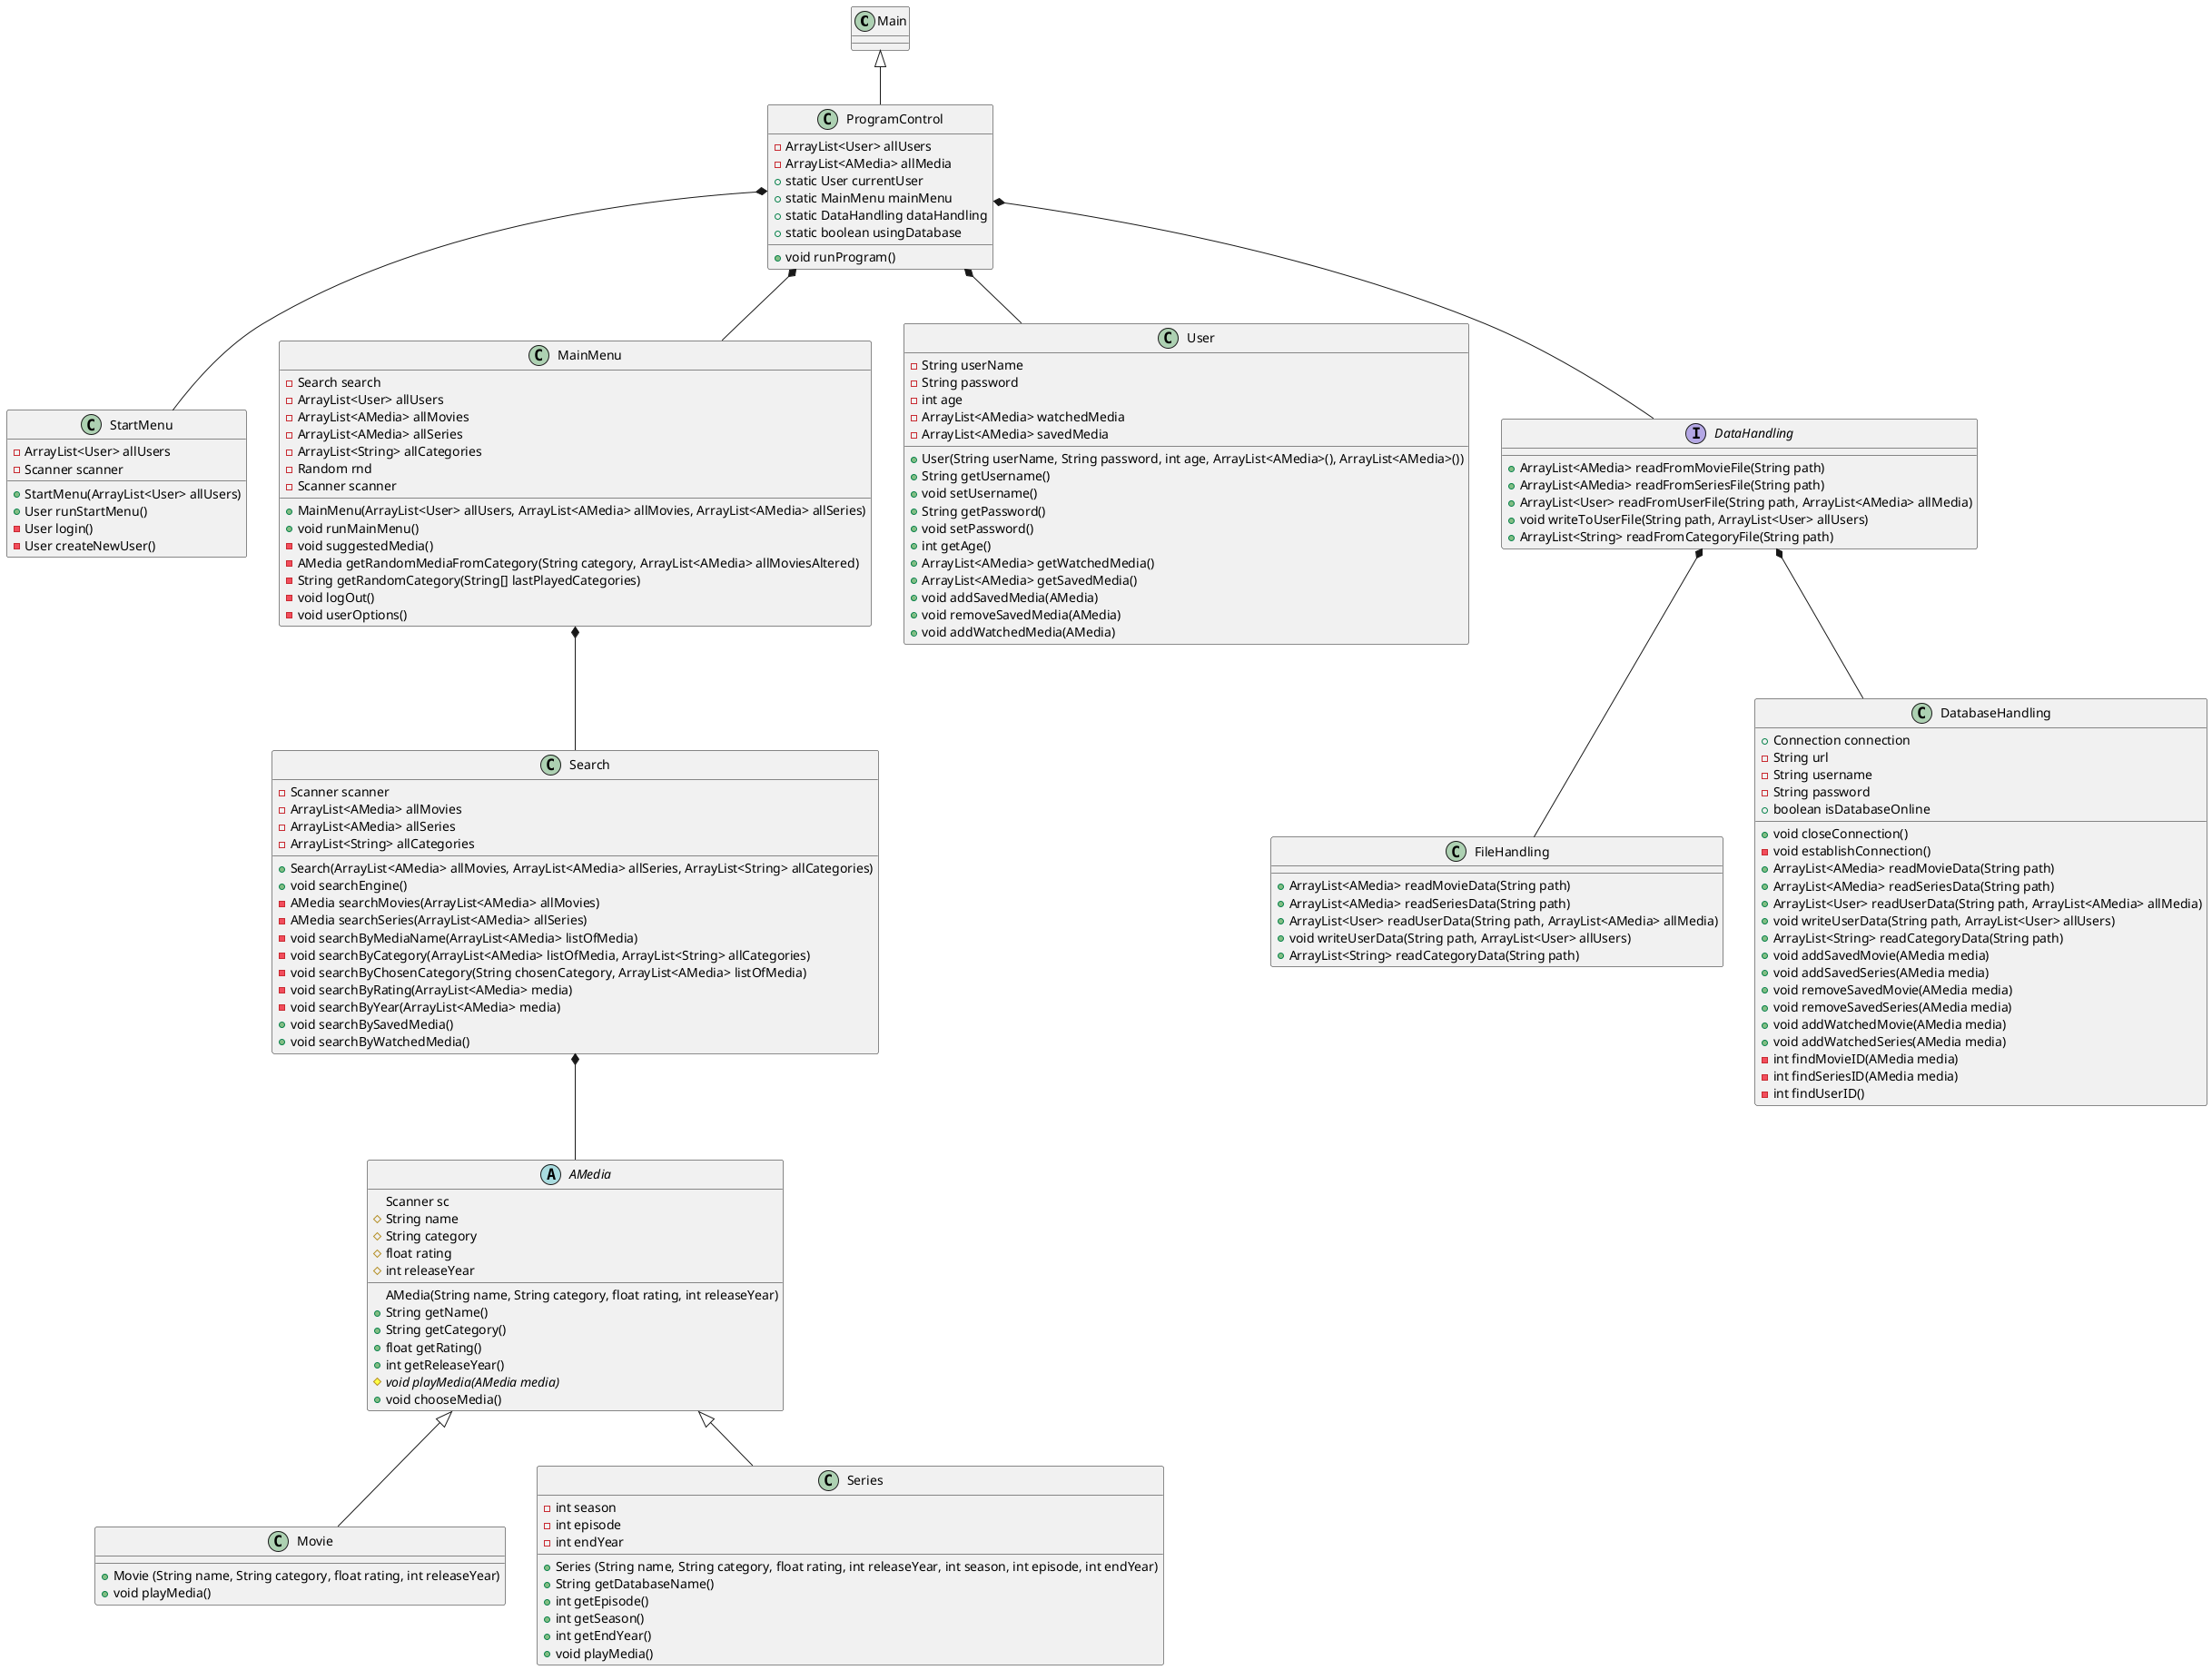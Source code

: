 @startuml
class Main
Main <|-- ProgramControl
ProgramControl *-- StartMenu
ProgramControl *-- MainMenu
ProgramControl *-- User
ProgramControl *-- DataHandling
DataHandling *-- FileHandling
DataHandling *-- DatabaseHandling
MainMenu *-- Search
Search *-- AMedia
AMedia <|-- Movie
AMedia <|-- Series

interface DataHandling{
+ ArrayList<AMedia> readFromMovieFile(String path)
+ ArrayList<AMedia> readFromSeriesFile(String path)
+ ArrayList<User> readFromUserFile(String path, ArrayList<AMedia> allMedia)
+ void writeToUserFile(String path, ArrayList<User> allUsers)
+ ArrayList<String> readFromCategoryFile(String path)
}

class DatabaseHandling{
+ Connection connection
- String url
- String username
- String password
+ boolean isDatabaseOnline

+ void closeConnection()
- void establishConnection()
+ ArrayList<AMedia> readMovieData(String path)
+ ArrayList<AMedia> readSeriesData(String path)
+ ArrayList<User> readUserData(String path, ArrayList<AMedia> allMedia)
+ void writeUserData(String path, ArrayList<User> allUsers)
+ ArrayList<String> readCategoryData(String path)
+ void addSavedMovie(AMedia media)
+ void addSavedSeries(AMedia media)
+ void removeSavedMovie(AMedia media)
+ void removeSavedSeries(AMedia media)
+ void addWatchedMovie(AMedia media)
+ void addWatchedSeries(AMedia media)
- int findMovieID(AMedia media)
- int findSeriesID(AMedia media)
- int findUserID()
}
class Search{
- Scanner scanner
- ArrayList<AMedia> allMovies
- ArrayList<AMedia> allSeries
- ArrayList<String> allCategories
+ Search(ArrayList<AMedia> allMovies, ArrayList<AMedia> allSeries, ArrayList<String> allCategories)
+ void searchEngine()
- AMedia searchMovies(ArrayList<AMedia> allMovies)
- AMedia searchSeries(ArrayList<AMedia> allSeries)
- void searchByMediaName(ArrayList<AMedia> listOfMedia)
- void searchByCategory(ArrayList<AMedia> listOfMedia, ArrayList<String> allCategories)
- void searchByChosenCategory(String chosenCategory, ArrayList<AMedia> listOfMedia)
- void searchByRating(ArrayList<AMedia> media)
- void searchByYear(ArrayList<AMedia> media)
+ void searchBySavedMedia()
+ void searchByWatchedMedia()
}
class ProgramControl{
- ArrayList<User> allUsers
- ArrayList<AMedia> allMedia
+ static User currentUser
+ static MainMenu mainMenu
+ static DataHandling dataHandling
+ static boolean usingDatabase
+ void runProgram()
}

class StartMenu{
- ArrayList<User> allUsers
- Scanner scanner
+ StartMenu(ArrayList<User> allUsers)
+ User runStartMenu()
- User login()
- User createNewUser()
}

class MainMenu{
- Search search
- ArrayList<User> allUsers
- ArrayList<AMedia> allMovies
- ArrayList<AMedia> allSeries
- ArrayList<String> allCategories
- Random rnd
- Scanner scanner
+ MainMenu(ArrayList<User> allUsers, ArrayList<AMedia> allMovies, ArrayList<AMedia> allSeries)
+ void runMainMenu()
- void suggestedMedia()
- AMedia getRandomMediaFromCategory(String category, ArrayList<AMedia> allMoviesAltered)
- String getRandomCategory(String[] lastPlayedCategories)
- void logOut()
- void userOptions()
}

abstract class AMedia{
  Scanner sc
# String name
# String category
# float rating
# int releaseYear
  AMedia(String name, String category, float rating, int releaseYear)
+ String getName()
+ String getCategory()
+ float getRating()
+ int getReleaseYear()
# {abstract} void playMedia(AMedia media)
+ void chooseMedia()
}

class Movie{
+ Movie (String name, String category, float rating, int releaseYear)
+ void playMedia()
}

class Series{
- int season
- int episode
- int endYear
+ Series (String name, String category, float rating, int releaseYear, int season, int episode, int endYear)
+ String getDatabaseName()
+ int getEpisode()
+ int getSeason()
+ int getEndYear()
+ void playMedia()
}

class User{
- String userName
- String password
- int age
- ArrayList<AMedia> watchedMedia
- ArrayList<AMedia> savedMedia
+ User(String userName, String password, int age, ArrayList<AMedia>(), ArrayList<AMedia>())
+ String getUsername()
+ void setUsername()
+ String getPassword()
+ void setPassword()
+ int getAge()
+ ArrayList<AMedia> getWatchedMedia()
+ ArrayList<AMedia> getSavedMedia()
+ void addSavedMedia(AMedia)
+ void removeSavedMedia(AMedia)
+ void addWatchedMedia(AMedia)
}

class FileHandling{
+ ArrayList<AMedia> readMovieData(String path)
+ ArrayList<AMedia> readSeriesData(String path)
+ ArrayList<User> readUserData(String path, ArrayList<AMedia> allMedia)
+ void writeUserData(String path, ArrayList<User> allUsers)
+ ArrayList<String> readCategoryData(String path)
}

@enduml